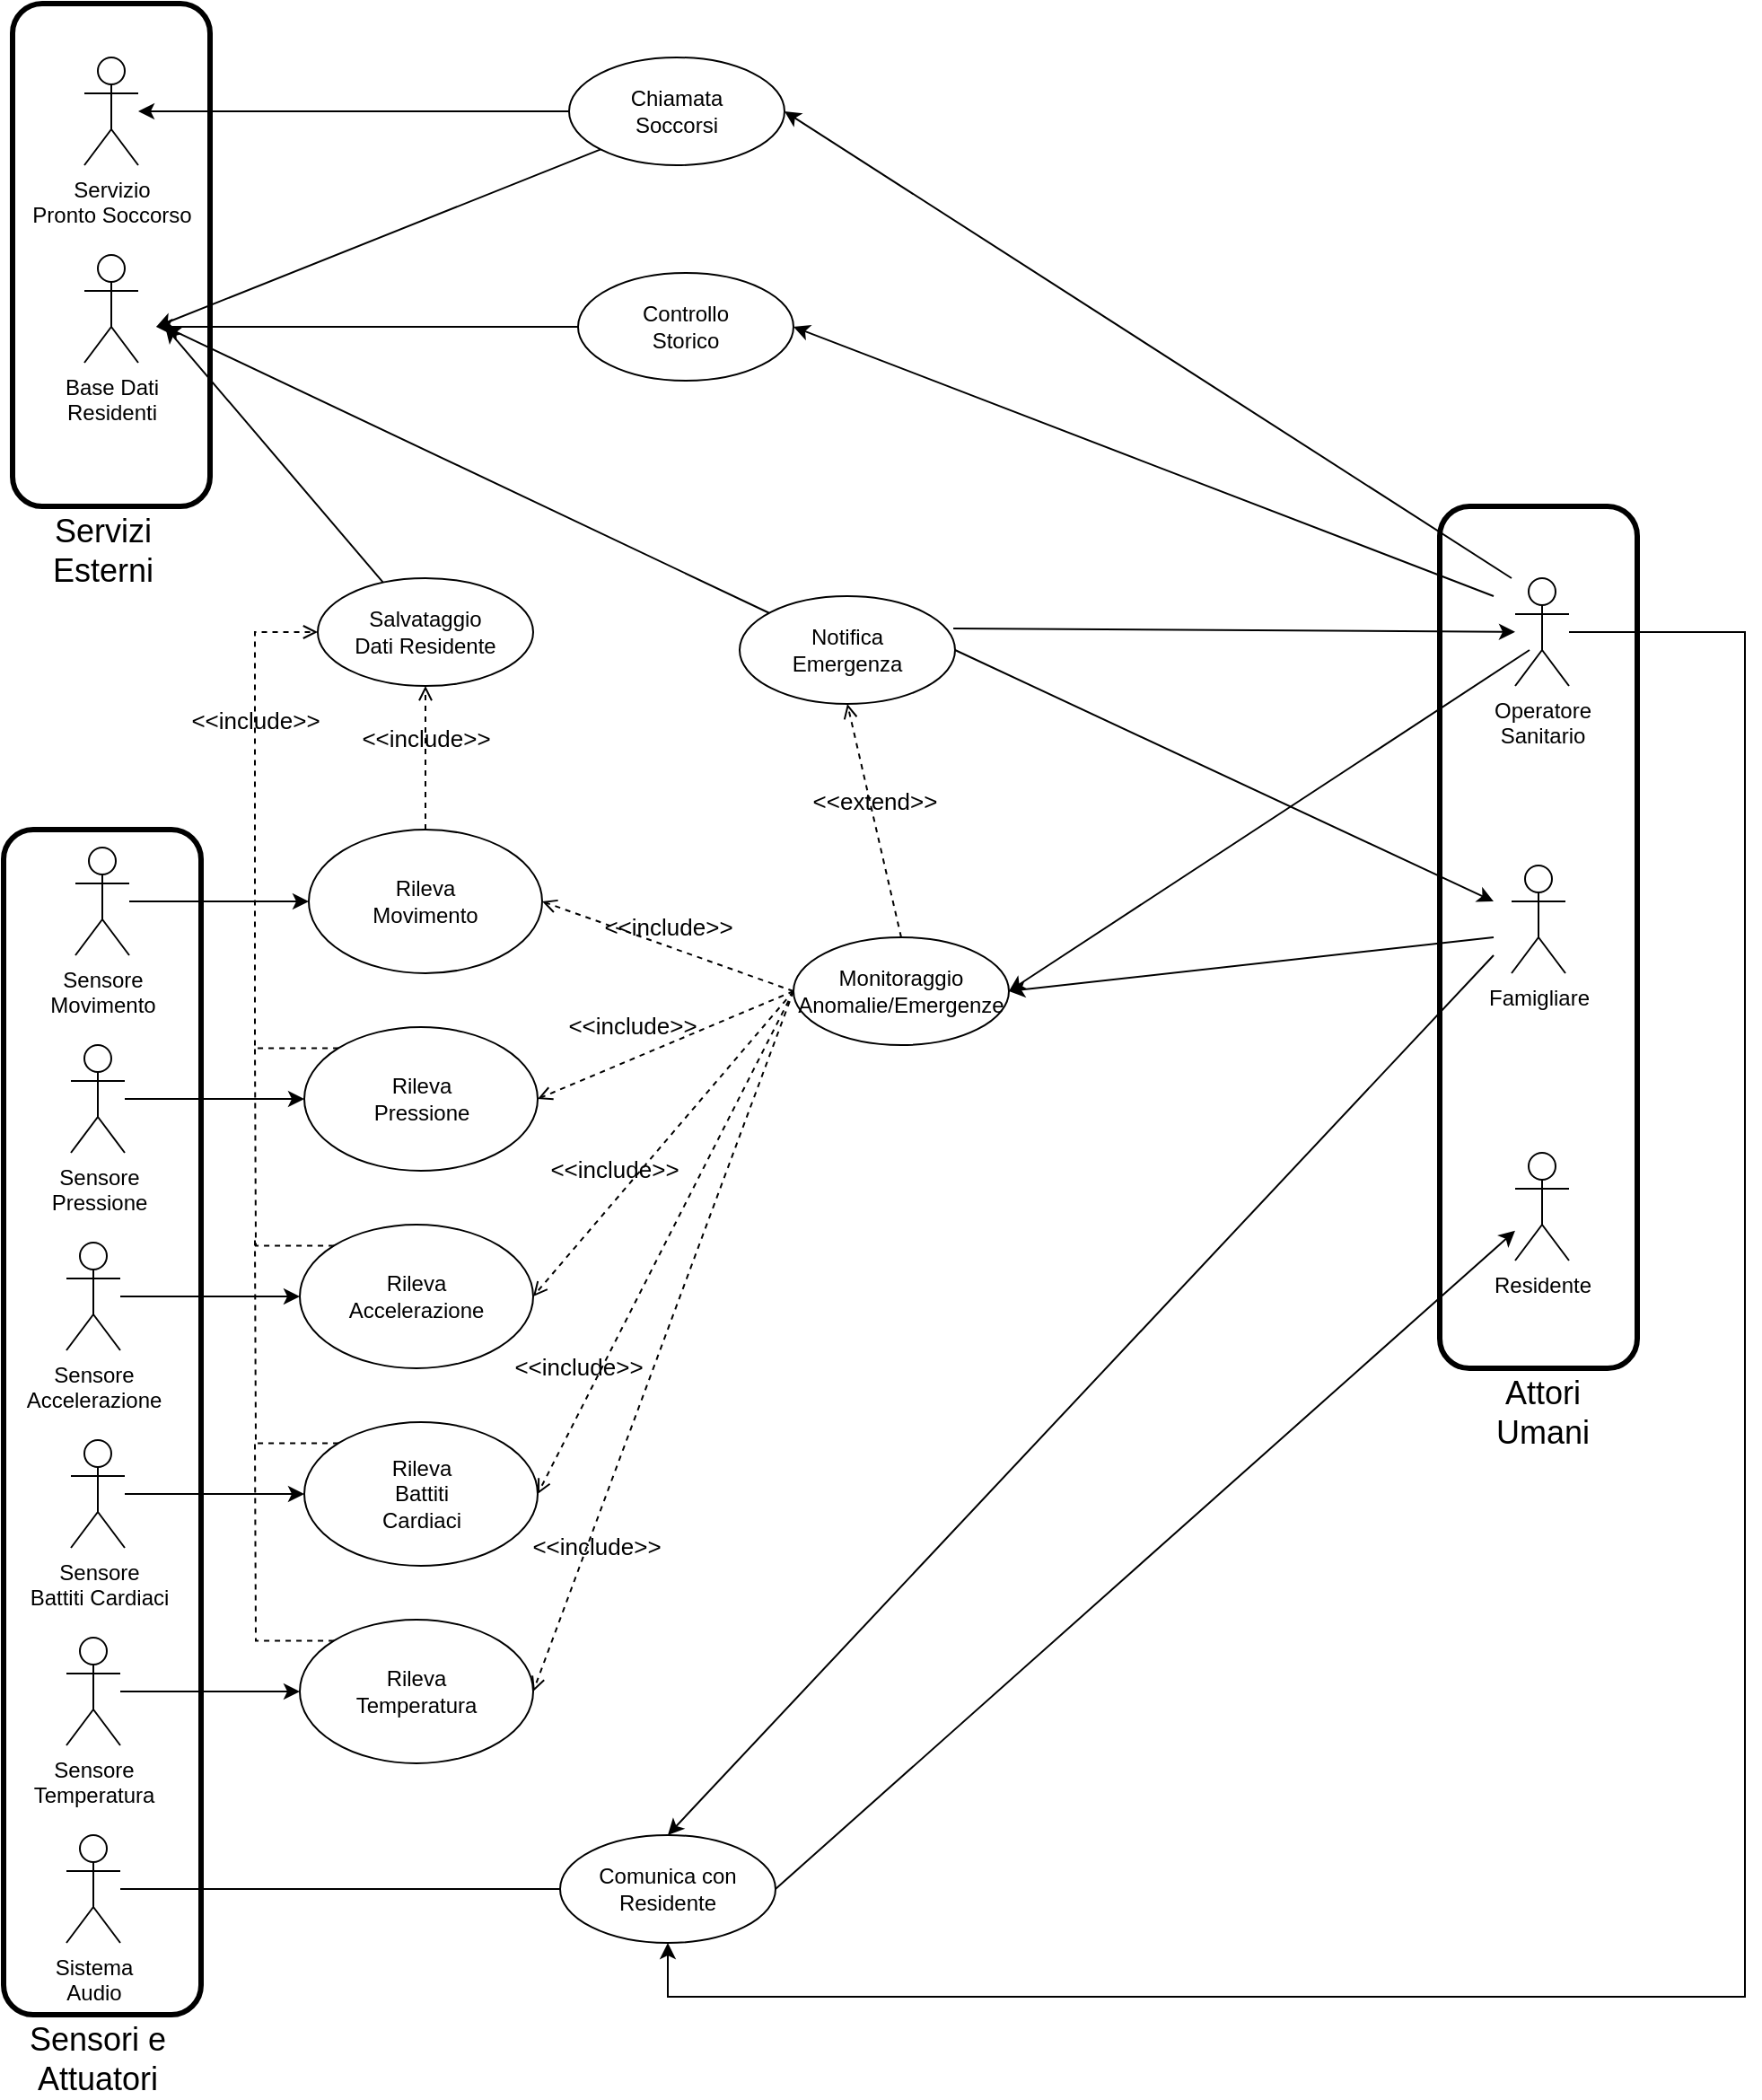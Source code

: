 <mxfile version="20.3.0" type="device"><diagram id="xuJB4tLdv7xrFmScMraw" name="Pagina-1"><mxGraphModel dx="1422" dy="2026" grid="1" gridSize="10" guides="1" tooltips="1" connect="1" arrows="1" fold="1" page="1" pageScale="1" pageWidth="827" pageHeight="1169" math="0" shadow="0"><root><mxCell id="0"/><mxCell id="1" parent="0"/><mxCell id="72Dr_-7PXUIAPF8C0Qgd-40" style="edgeStyle=none;rounded=0;orthogonalLoop=1;jettySize=auto;html=1;entryX=1;entryY=0.5;entryDx=0;entryDy=0;endArrow=none;endFill=0;startArrow=classic;startFill=1;" parent="1" source="72Dr_-7PXUIAPF8C0Qgd-1" target="72Dr_-7PXUIAPF8C0Qgd-32" edge="1"><mxGeometry relative="1" as="geometry"/></mxCell><mxCell id="72Dr_-7PXUIAPF8C0Qgd-1" value="Residente" style="shape=umlActor;verticalLabelPosition=bottom;verticalAlign=top;html=1;outlineConnect=0;" parent="1" vertex="1"><mxGeometry x="1112" y="360" width="30" height="60" as="geometry"/></mxCell><mxCell id="72Dr_-7PXUIAPF8C0Qgd-6" value="&lt;div&gt;Famigliare&lt;/div&gt;&lt;div&gt;&lt;br&gt;&lt;/div&gt;" style="shape=umlActor;verticalLabelPosition=bottom;verticalAlign=top;html=1;outlineConnect=0;" parent="1" vertex="1"><mxGeometry x="1110" y="200" width="30" height="60" as="geometry"/></mxCell><mxCell id="6CabbbqIoBdPRk_3IWgr-54" style="edgeStyle=orthogonalEdgeStyle;rounded=0;orthogonalLoop=1;jettySize=auto;html=1;fontSize=18;startArrow=none;startFill=0;endArrow=classic;endFill=1;entryX=0.5;entryY=1;entryDx=0;entryDy=0;" parent="1" source="72Dr_-7PXUIAPF8C0Qgd-7" target="72Dr_-7PXUIAPF8C0Qgd-32" edge="1"><mxGeometry relative="1" as="geometry"><Array as="points"><mxPoint x="1240" y="70"/><mxPoint x="1240" y="830"/><mxPoint x="640" y="830"/></Array><mxPoint x="590" y="830" as="targetPoint"/></mxGeometry></mxCell><mxCell id="72Dr_-7PXUIAPF8C0Qgd-7" value="&lt;div&gt;Operatore&lt;/div&gt;&lt;div&gt;Sanitario&lt;br&gt;&lt;/div&gt;" style="shape=umlActor;verticalLabelPosition=bottom;verticalAlign=top;html=1;outlineConnect=0;" parent="1" vertex="1"><mxGeometry x="1112" y="40" width="30" height="60" as="geometry"/></mxCell><mxCell id="72Dr_-7PXUIAPF8C0Qgd-29" value="" style="edgeStyle=orthogonalEdgeStyle;rounded=0;orthogonalLoop=1;jettySize=auto;html=1;entryX=0;entryY=0.5;entryDx=0;entryDy=0;" parent="1" source="72Dr_-7PXUIAPF8C0Qgd-9" target="6CabbbqIoBdPRk_3IWgr-52" edge="1"><mxGeometry relative="1" as="geometry"><mxPoint x="480" y="220" as="targetPoint"/></mxGeometry></mxCell><mxCell id="72Dr_-7PXUIAPF8C0Qgd-9" value="&lt;div&gt;Sensore&lt;/div&gt;&lt;div&gt;Movimento&lt;br&gt;&lt;/div&gt;" style="shape=umlActor;verticalLabelPosition=bottom;verticalAlign=top;html=1;outlineConnect=0;" parent="1" vertex="1"><mxGeometry x="310" y="190" width="30" height="60" as="geometry"/></mxCell><mxCell id="6CabbbqIoBdPRk_3IWgr-3" style="edgeStyle=orthogonalEdgeStyle;rounded=0;orthogonalLoop=1;jettySize=auto;html=1;fontSize=18;entryX=0;entryY=0.5;entryDx=0;entryDy=0;startArrow=none;startFill=0;endArrow=none;endFill=0;" parent="1" source="72Dr_-7PXUIAPF8C0Qgd-14" target="72Dr_-7PXUIAPF8C0Qgd-32" edge="1"><mxGeometry relative="1" as="geometry"><mxPoint x="305" y="770" as="targetPoint"/></mxGeometry></mxCell><mxCell id="72Dr_-7PXUIAPF8C0Qgd-14" value="&lt;div&gt;Sistema&lt;/div&gt;&lt;div&gt;Audio&lt;br&gt;&lt;/div&gt;" style="shape=umlActor;verticalLabelPosition=bottom;verticalAlign=top;html=1;outlineConnect=0;" parent="1" vertex="1"><mxGeometry x="305" y="740" width="30" height="60" as="geometry"/></mxCell><mxCell id="72Dr_-7PXUIAPF8C0Qgd-15" value="&lt;div&gt;Servizio&lt;/div&gt;&lt;div&gt;Pronto Soccorso&lt;br&gt;&lt;/div&gt;" style="shape=umlActor;verticalLabelPosition=bottom;verticalAlign=top;html=1;outlineConnect=0;" parent="1" vertex="1"><mxGeometry x="315" y="-250" width="30" height="60" as="geometry"/></mxCell><mxCell id="6CabbbqIoBdPRk_3IWgr-76" style="rounded=0;orthogonalLoop=1;jettySize=auto;html=1;fontSize=18;startArrow=classic;startFill=1;endArrow=none;endFill=0;" parent="1" target="6CabbbqIoBdPRk_3IWgr-75" edge="1"><mxGeometry relative="1" as="geometry"><mxPoint x="360" y="-100" as="sourcePoint"/></mxGeometry></mxCell><mxCell id="72Dr_-7PXUIAPF8C0Qgd-18" value="&lt;div&gt;Base Dati&lt;/div&gt;&lt;div&gt;Residenti&lt;br&gt;&lt;/div&gt;" style="shape=umlActor;verticalLabelPosition=bottom;verticalAlign=top;html=1;outlineConnect=0;" parent="1" vertex="1"><mxGeometry x="315" y="-140" width="30" height="60" as="geometry"/></mxCell><mxCell id="72Dr_-7PXUIAPF8C0Qgd-45" value="" style="edgeStyle=none;rounded=0;orthogonalLoop=1;jettySize=auto;html=1;startArrow=none;startFill=0;endArrow=classic;endFill=1;" parent="1" source="72Dr_-7PXUIAPF8C0Qgd-21" target="72Dr_-7PXUIAPF8C0Qgd-54" edge="1"><mxGeometry relative="1" as="geometry"><mxPoint x="481.5" y="550" as="targetPoint"/></mxGeometry></mxCell><mxCell id="72Dr_-7PXUIAPF8C0Qgd-21" value="&lt;div&gt;&lt;span style=&quot;background-color: initial;&quot;&gt;Sensore&lt;/span&gt;&lt;/div&gt;&lt;div&gt;&lt;span style=&quot;background-color: initial;&quot;&gt;Battiti Cardiaci&lt;br&gt;&lt;/span&gt;&lt;/div&gt;" style="shape=umlActor;verticalLabelPosition=bottom;verticalAlign=top;html=1;outlineConnect=0;" parent="1" vertex="1"><mxGeometry x="307.5" y="520" width="30" height="60" as="geometry"/></mxCell><mxCell id="72Dr_-7PXUIAPF8C0Qgd-32" value="&lt;div&gt;Comunica con&lt;/div&gt;&lt;div&gt;Residente&lt;br&gt;&lt;/div&gt;" style="ellipse;whiteSpace=wrap;html=1;verticalAlign=middle;" parent="1" vertex="1"><mxGeometry x="580" y="740" width="120" height="60" as="geometry"/></mxCell><mxCell id="72Dr_-7PXUIAPF8C0Qgd-54" value="&lt;div&gt;Rileva&lt;br&gt;&lt;/div&gt;&lt;div&gt;Battiti&lt;/div&gt;&lt;div&gt;Cardiaci&lt;br&gt;&lt;/div&gt;" style="ellipse;whiteSpace=wrap;html=1;" parent="1" vertex="1"><mxGeometry x="437.5" y="510" width="130" height="80" as="geometry"/></mxCell><mxCell id="72Dr_-7PXUIAPF8C0Qgd-64" value="&lt;div&gt;Controllo&lt;/div&gt;&lt;div&gt;Storico&lt;br&gt;&lt;/div&gt;" style="ellipse;whiteSpace=wrap;html=1;verticalAlign=middle;" parent="1" vertex="1"><mxGeometry x="590" y="-130" width="120" height="60" as="geometry"/></mxCell><mxCell id="6CabbbqIoBdPRk_3IWgr-63" style="edgeStyle=orthogonalEdgeStyle;rounded=0;orthogonalLoop=1;jettySize=auto;html=1;fontSize=18;startArrow=none;startFill=0;endArrow=classic;endFill=1;" parent="1" source="72Dr_-7PXUIAPF8C0Qgd-72" target="72Dr_-7PXUIAPF8C0Qgd-15" edge="1"><mxGeometry relative="1" as="geometry"/></mxCell><mxCell id="72Dr_-7PXUIAPF8C0Qgd-72" value="&lt;div&gt;Chiamata&lt;/div&gt;&lt;div&gt;Soccorsi&lt;br&gt;&lt;/div&gt;" style="ellipse;whiteSpace=wrap;html=1;verticalAlign=middle;" parent="1" vertex="1"><mxGeometry x="585" y="-250" width="120" height="60" as="geometry"/></mxCell><mxCell id="6zjW-kCq1m-5qwzICEYX-22" value="&lt;div&gt;Notifica&lt;/div&gt;&lt;div&gt;Emergenza&lt;br&gt;&lt;/div&gt;" style="ellipse;whiteSpace=wrap;html=1;verticalAlign=middle;" parent="1" vertex="1"><mxGeometry x="680" y="50" width="120" height="60" as="geometry"/></mxCell><mxCell id="6CabbbqIoBdPRk_3IWgr-1" value="" style="rounded=1;whiteSpace=wrap;html=1;fillColor=none;strokeWidth=3;" parent="1" vertex="1"><mxGeometry x="270" y="180" width="110" height="660" as="geometry"/></mxCell><mxCell id="6CabbbqIoBdPRk_3IWgr-2" value="Sensori e Attuatori" style="text;html=1;strokeColor=none;fillColor=none;align=center;verticalAlign=middle;whiteSpace=wrap;rounded=0;strokeWidth=3;fontSize=18;" parent="1" vertex="1"><mxGeometry x="275" y="850" width="95" height="30" as="geometry"/></mxCell><mxCell id="6CabbbqIoBdPRk_3IWgr-30" value="" style="endArrow=classic;html=1;rounded=0;fontSize=18;entryX=0.5;entryY=0;entryDx=0;entryDy=0;" parent="1" target="72Dr_-7PXUIAPF8C0Qgd-32" edge="1"><mxGeometry width="50" height="50" relative="1" as="geometry"><mxPoint x="1100" y="250" as="sourcePoint"/><mxPoint x="740" y="210" as="targetPoint"/></mxGeometry></mxCell><mxCell id="6CabbbqIoBdPRk_3IWgr-33" value="" style="endArrow=classic;html=1;rounded=0;fontSize=18;exitX=1;exitY=0.5;exitDx=0;exitDy=0;" parent="1" source="6zjW-kCq1m-5qwzICEYX-22" edge="1"><mxGeometry width="50" height="50" relative="1" as="geometry"><mxPoint x="1122" y="325.114" as="sourcePoint"/><mxPoint x="1100" y="220" as="targetPoint"/></mxGeometry></mxCell><mxCell id="6CabbbqIoBdPRk_3IWgr-40" value="" style="endArrow=classic;html=1;rounded=0;fontSize=18;entryX=1;entryY=0.5;entryDx=0;entryDy=0;" parent="1" target="72Dr_-7PXUIAPF8C0Qgd-72" edge="1"><mxGeometry width="50" height="50" relative="1" as="geometry"><mxPoint x="1110" y="40" as="sourcePoint"/><mxPoint x="1110" y="320" as="targetPoint"/></mxGeometry></mxCell><mxCell id="6CabbbqIoBdPRk_3IWgr-46" value="" style="endArrow=classic;html=1;rounded=0;fontSize=18;exitX=0.992;exitY=0.3;exitDx=0;exitDy=0;exitPerimeter=0;" parent="1" source="6zjW-kCq1m-5qwzICEYX-22" target="72Dr_-7PXUIAPF8C0Qgd-7" edge="1"><mxGeometry width="50" height="50" relative="1" as="geometry"><mxPoint x="1122" y="76" as="sourcePoint"/><mxPoint x="912" y="20" as="targetPoint"/></mxGeometry></mxCell><mxCell id="6CabbbqIoBdPRk_3IWgr-50" value="" style="endArrow=classic;html=1;rounded=0;fontSize=18;entryX=1;entryY=0.5;entryDx=0;entryDy=0;" parent="1" target="72Dr_-7PXUIAPF8C0Qgd-64" edge="1"><mxGeometry width="50" height="50" relative="1" as="geometry"><mxPoint x="1100" y="50" as="sourcePoint"/><mxPoint x="890" y="20" as="targetPoint"/></mxGeometry></mxCell><mxCell id="6CabbbqIoBdPRk_3IWgr-52" value="&lt;div&gt;Rileva&lt;/div&gt;&lt;div&gt;Movimento&lt;br&gt;&lt;/div&gt;" style="ellipse;whiteSpace=wrap;html=1;" parent="1" vertex="1"><mxGeometry x="440" y="180" width="130" height="80" as="geometry"/></mxCell><mxCell id="6CabbbqIoBdPRk_3IWgr-57" value="" style="rounded=1;whiteSpace=wrap;html=1;fillColor=none;strokeWidth=3;" parent="1" vertex="1"><mxGeometry x="1070" width="110" height="480" as="geometry"/></mxCell><mxCell id="6CabbbqIoBdPRk_3IWgr-58" value="&lt;div&gt;Attori&lt;/div&gt;&lt;div&gt;Umani&lt;br&gt;&lt;/div&gt;" style="text;html=1;strokeColor=none;fillColor=none;align=center;verticalAlign=middle;whiteSpace=wrap;rounded=0;strokeWidth=3;fontSize=18;" parent="1" vertex="1"><mxGeometry x="1079.5" y="490" width="95" height="30" as="geometry"/></mxCell><mxCell id="6CabbbqIoBdPRk_3IWgr-67" style="rounded=0;orthogonalLoop=1;jettySize=auto;html=1;fontSize=18;startArrow=classic;startFill=1;endArrow=none;endFill=0;entryX=0;entryY=1;entryDx=0;entryDy=0;" parent="1" target="72Dr_-7PXUIAPF8C0Qgd-72" edge="1"><mxGeometry relative="1" as="geometry"><mxPoint x="355" y="-100" as="sourcePoint"/><mxPoint x="355" y="-210" as="targetPoint"/></mxGeometry></mxCell><mxCell id="6CabbbqIoBdPRk_3IWgr-69" style="rounded=0;orthogonalLoop=1;jettySize=auto;html=1;fontSize=18;startArrow=classic;startFill=1;endArrow=none;endFill=0;entryX=0;entryY=0.5;entryDx=0;entryDy=0;" parent="1" target="72Dr_-7PXUIAPF8C0Qgd-64" edge="1"><mxGeometry relative="1" as="geometry"><mxPoint x="355" y="-100" as="sourcePoint"/><mxPoint x="595" y="-210" as="targetPoint"/></mxGeometry></mxCell><mxCell id="6CabbbqIoBdPRk_3IWgr-70" style="rounded=0;orthogonalLoop=1;jettySize=auto;html=1;fontSize=18;startArrow=classic;startFill=1;endArrow=none;endFill=0;" parent="1" target="6zjW-kCq1m-5qwzICEYX-22" edge="1"><mxGeometry relative="1" as="geometry"><mxPoint x="360" y="-100" as="sourcePoint"/><mxPoint x="595" y="-20" as="targetPoint"/></mxGeometry></mxCell><mxCell id="6CabbbqIoBdPRk_3IWgr-75" value="&lt;div&gt;Salvataggio&lt;/div&gt;&lt;div&gt;Dati Residente&lt;br&gt;&lt;/div&gt;" style="ellipse;whiteSpace=wrap;html=1;verticalAlign=middle;" parent="1" vertex="1"><mxGeometry x="445" y="40" width="120" height="60" as="geometry"/></mxCell><mxCell id="6CabbbqIoBdPRk_3IWgr-81" value="" style="rounded=1;whiteSpace=wrap;html=1;fillColor=none;strokeWidth=3;" parent="1" vertex="1"><mxGeometry x="275" y="-280" width="110" height="280" as="geometry"/></mxCell><mxCell id="6CabbbqIoBdPRk_3IWgr-82" value="&amp;lt;&amp;lt;include&amp;gt;&amp;gt;" style="html=1;verticalAlign=bottom;labelBackgroundColor=none;endArrow=open;endFill=0;dashed=1;rounded=0;fontSize=13;exitX=0;exitY=0.5;exitDx=0;exitDy=0;entryX=1;entryY=0.5;entryDx=0;entryDy=0;" parent="1" source="6CabbbqIoBdPRk_3IWgr-83" target="6CabbbqIoBdPRk_3IWgr-52" edge="1"><mxGeometry width="160" relative="1" as="geometry"><mxPoint x="20" y="-71" as="sourcePoint"/><mxPoint x="180" y="-71" as="targetPoint"/></mxGeometry></mxCell><mxCell id="6CabbbqIoBdPRk_3IWgr-83" value="&lt;div&gt;Monitoraggio&lt;/div&gt;&lt;div&gt;Anomalie/Emergenze&lt;br&gt;&lt;/div&gt;" style="ellipse;whiteSpace=wrap;html=1;verticalAlign=middle;" parent="1" vertex="1"><mxGeometry x="710" y="240" width="120" height="60" as="geometry"/></mxCell><mxCell id="6CabbbqIoBdPRk_3IWgr-84" value="&amp;lt;&amp;lt;include&amp;gt;&amp;gt;" style="html=1;verticalAlign=bottom;labelBackgroundColor=none;endArrow=open;endFill=0;dashed=1;rounded=0;fontSize=13;exitX=0;exitY=0.5;exitDx=0;exitDy=0;entryX=1;entryY=0.5;entryDx=0;entryDy=0;" parent="1" source="6CabbbqIoBdPRk_3IWgr-83" target="72Dr_-7PXUIAPF8C0Qgd-54" edge="1"><mxGeometry x="0.595" y="-7" width="160" relative="1" as="geometry"><mxPoint x="660" y="290" as="sourcePoint"/><mxPoint x="580" y="230" as="targetPoint"/><mxPoint as="offset"/></mxGeometry></mxCell><mxCell id="6CabbbqIoBdPRk_3IWgr-86" value="&amp;lt;&amp;lt;extend&amp;gt;&amp;gt;" style="html=1;verticalAlign=bottom;labelBackgroundColor=none;endArrow=open;endFill=0;dashed=1;rounded=0;fontSize=13;entryX=0.5;entryY=1;entryDx=0;entryDy=0;exitX=0.5;exitY=0;exitDx=0;exitDy=0;" parent="1" source="6CabbbqIoBdPRk_3IWgr-83" target="6zjW-kCq1m-5qwzICEYX-22" edge="1"><mxGeometry width="160" relative="1" as="geometry"><mxPoint x="600" y="220" as="sourcePoint"/><mxPoint x="760" y="220" as="targetPoint"/></mxGeometry></mxCell><mxCell id="6CabbbqIoBdPRk_3IWgr-87" value="" style="endArrow=none;html=1;rounded=0;fontSize=18;exitX=1;exitY=0.5;exitDx=0;exitDy=0;startArrow=classic;startFill=1;endFill=0;" parent="1" source="6CabbbqIoBdPRk_3IWgr-83" edge="1"><mxGeometry width="50" height="50" relative="1" as="geometry"><mxPoint x="809.04" y="78" as="sourcePoint"/><mxPoint x="1120" y="80" as="targetPoint"/></mxGeometry></mxCell><mxCell id="6CabbbqIoBdPRk_3IWgr-88" value="" style="endArrow=none;html=1;rounded=0;fontSize=18;exitX=1;exitY=0.5;exitDx=0;exitDy=0;startArrow=classic;startFill=1;endFill=0;" parent="1" source="6CabbbqIoBdPRk_3IWgr-83" edge="1"><mxGeometry width="50" height="50" relative="1" as="geometry"><mxPoint x="810" y="270" as="sourcePoint"/><mxPoint x="1100" y="240" as="targetPoint"/></mxGeometry></mxCell><mxCell id="6CabbbqIoBdPRk_3IWgr-89" value="&amp;lt;&amp;lt;include&amp;gt;&amp;gt;" style="html=1;verticalAlign=bottom;labelBackgroundColor=none;endArrow=open;endFill=0;dashed=1;rounded=0;fontSize=13;exitX=0.5;exitY=0;exitDx=0;exitDy=0;" parent="1" source="6CabbbqIoBdPRk_3IWgr-52" target="6CabbbqIoBdPRk_3IWgr-75" edge="1"><mxGeometry width="160" relative="1" as="geometry"><mxPoint x="720" y="280" as="sourcePoint"/><mxPoint x="580" y="230" as="targetPoint"/></mxGeometry></mxCell><mxCell id="6CabbbqIoBdPRk_3IWgr-91" value="&lt;div&gt;Servizi&lt;/div&gt;&lt;div&gt;Esterni&lt;br&gt;&lt;/div&gt;" style="text;html=1;strokeColor=none;fillColor=none;align=center;verticalAlign=middle;whiteSpace=wrap;rounded=0;strokeWidth=3;fontSize=18;" parent="1" vertex="1"><mxGeometry x="277.5" y="10" width="95" height="30" as="geometry"/></mxCell><mxCell id="j27Jo4SRmVjsZhWqEWs0-1" value="" style="edgeStyle=orthogonalEdgeStyle;rounded=0;orthogonalLoop=1;jettySize=auto;html=1;entryX=0;entryY=0.5;entryDx=0;entryDy=0;" parent="1" source="j27Jo4SRmVjsZhWqEWs0-2" target="j27Jo4SRmVjsZhWqEWs0-3" edge="1"><mxGeometry relative="1" as="geometry"><mxPoint x="477.5" y="330" as="targetPoint"/></mxGeometry></mxCell><mxCell id="j27Jo4SRmVjsZhWqEWs0-2" value="&lt;div&gt;Sensore&lt;/div&gt;&lt;div&gt;Pressione&lt;br&gt;&lt;/div&gt;" style="shape=umlActor;verticalLabelPosition=bottom;verticalAlign=top;html=1;outlineConnect=0;" parent="1" vertex="1"><mxGeometry x="307.5" y="300" width="30" height="60" as="geometry"/></mxCell><mxCell id="j27Jo4SRmVjsZhWqEWs0-3" value="&lt;div&gt;Rileva&lt;/div&gt;&lt;div&gt;Pressione&lt;br&gt;&lt;/div&gt;" style="ellipse;whiteSpace=wrap;html=1;" parent="1" vertex="1"><mxGeometry x="437.5" y="290" width="130" height="80" as="geometry"/></mxCell><mxCell id="j27Jo4SRmVjsZhWqEWs0-4" value="" style="edgeStyle=orthogonalEdgeStyle;rounded=0;orthogonalLoop=1;jettySize=auto;html=1;entryX=0;entryY=0.5;entryDx=0;entryDy=0;" parent="1" source="j27Jo4SRmVjsZhWqEWs0-5" target="j27Jo4SRmVjsZhWqEWs0-6" edge="1"><mxGeometry relative="1" as="geometry"><mxPoint x="475" y="440" as="targetPoint"/></mxGeometry></mxCell><mxCell id="j27Jo4SRmVjsZhWqEWs0-5" value="&lt;div&gt;Sensore&lt;/div&gt;&lt;div&gt;Accelerazione&lt;br&gt;&lt;/div&gt;" style="shape=umlActor;verticalLabelPosition=bottom;verticalAlign=top;html=1;outlineConnect=0;" parent="1" vertex="1"><mxGeometry x="305" y="410" width="30" height="60" as="geometry"/></mxCell><mxCell id="j27Jo4SRmVjsZhWqEWs0-6" value="&lt;div&gt;Rileva&lt;/div&gt;&lt;div&gt;Accelerazione&lt;br&gt;&lt;/div&gt;" style="ellipse;whiteSpace=wrap;html=1;" parent="1" vertex="1"><mxGeometry x="435" y="400" width="130" height="80" as="geometry"/></mxCell><mxCell id="j27Jo4SRmVjsZhWqEWs0-9" value="" style="edgeStyle=orthogonalEdgeStyle;rounded=0;orthogonalLoop=1;jettySize=auto;html=1;entryX=0;entryY=0.5;entryDx=0;entryDy=0;" parent="1" source="j27Jo4SRmVjsZhWqEWs0-10" target="j27Jo4SRmVjsZhWqEWs0-11" edge="1"><mxGeometry relative="1" as="geometry"><mxPoint x="475" y="660" as="targetPoint"/></mxGeometry></mxCell><mxCell id="j27Jo4SRmVjsZhWqEWs0-10" value="&lt;div&gt;Sensore&lt;/div&gt;&lt;div&gt;Temperatura&lt;br&gt;&lt;/div&gt;" style="shape=umlActor;verticalLabelPosition=bottom;verticalAlign=top;html=1;outlineConnect=0;" parent="1" vertex="1"><mxGeometry x="305" y="630" width="30" height="60" as="geometry"/></mxCell><mxCell id="j27Jo4SRmVjsZhWqEWs0-11" value="&lt;div&gt;Rileva&lt;/div&gt;&lt;div&gt;Temperatura&lt;br&gt;&lt;/div&gt;" style="ellipse;whiteSpace=wrap;html=1;" parent="1" vertex="1"><mxGeometry x="435" y="620" width="130" height="80" as="geometry"/></mxCell><mxCell id="j27Jo4SRmVjsZhWqEWs0-13" value="&amp;lt;&amp;lt;include&amp;gt;&amp;gt;" style="html=1;verticalAlign=bottom;labelBackgroundColor=none;endArrow=open;endFill=0;dashed=1;rounded=0;fontSize=13;entryX=1;entryY=0.5;entryDx=0;entryDy=0;" parent="1" target="j27Jo4SRmVjsZhWqEWs0-3" edge="1"><mxGeometry x="0.224" y="-7" width="160" relative="1" as="geometry"><mxPoint x="710" y="270" as="sourcePoint"/><mxPoint x="580" y="230" as="targetPoint"/><mxPoint as="offset"/></mxGeometry></mxCell><mxCell id="j27Jo4SRmVjsZhWqEWs0-14" value="&amp;lt;&amp;lt;include&amp;gt;&amp;gt;" style="html=1;verticalAlign=bottom;labelBackgroundColor=none;endArrow=open;endFill=0;dashed=1;rounded=0;fontSize=13;exitX=0;exitY=0.5;exitDx=0;exitDy=0;entryX=1;entryY=0.5;entryDx=0;entryDy=0;" parent="1" source="6CabbbqIoBdPRk_3IWgr-83" target="j27Jo4SRmVjsZhWqEWs0-6" edge="1"><mxGeometry x="0.33" y="-5" width="160" relative="1" as="geometry"><mxPoint x="730" y="290" as="sourcePoint"/><mxPoint x="590" y="240" as="targetPoint"/><mxPoint as="offset"/></mxGeometry></mxCell><mxCell id="j27Jo4SRmVjsZhWqEWs0-15" value="&amp;lt;&amp;lt;include&amp;gt;&amp;gt;" style="html=1;verticalAlign=bottom;labelBackgroundColor=none;endArrow=open;endFill=0;dashed=1;rounded=0;fontSize=13;entryX=1;entryY=0.5;entryDx=0;entryDy=0;" parent="1" target="j27Jo4SRmVjsZhWqEWs0-11" edge="1"><mxGeometry x="0.626" y="8" width="160" relative="1" as="geometry"><mxPoint x="710" y="270" as="sourcePoint"/><mxPoint x="600" y="250" as="targetPoint"/><mxPoint as="offset"/></mxGeometry></mxCell><mxCell id="j27Jo4SRmVjsZhWqEWs0-16" value="&amp;lt;&amp;lt;include&amp;gt;&amp;gt;" style="html=1;verticalAlign=bottom;labelBackgroundColor=none;endArrow=open;endFill=0;dashed=1;rounded=0;fontSize=13;exitX=0;exitY=0;exitDx=0;exitDy=0;edgeStyle=orthogonalEdgeStyle;entryX=0;entryY=0.5;entryDx=0;entryDy=0;" parent="1" source="j27Jo4SRmVjsZhWqEWs0-3" target="6CabbbqIoBdPRk_3IWgr-75" edge="1"><mxGeometry x="0.393" width="160" relative="1" as="geometry"><mxPoint x="750" y="310" as="sourcePoint"/><mxPoint x="420" y="140" as="targetPoint"/><Array as="points"><mxPoint x="410" y="302"/><mxPoint x="410" y="70"/></Array><mxPoint as="offset"/></mxGeometry></mxCell><mxCell id="j27Jo4SRmVjsZhWqEWs0-19" value="" style="endArrow=none;dashed=1;html=1;rounded=0;exitX=0;exitY=0;exitDx=0;exitDy=0;edgeStyle=orthogonalEdgeStyle;" parent="1" source="j27Jo4SRmVjsZhWqEWs0-6" edge="1"><mxGeometry width="50" height="50" relative="1" as="geometry"><mxPoint x="700" y="330" as="sourcePoint"/><mxPoint x="410" y="300" as="targetPoint"/></mxGeometry></mxCell><mxCell id="j27Jo4SRmVjsZhWqEWs0-21" value="" style="endArrow=none;dashed=1;html=1;rounded=0;exitX=0;exitY=0;exitDx=0;exitDy=0;edgeStyle=orthogonalEdgeStyle;" parent="1" source="72Dr_-7PXUIAPF8C0Qgd-54" edge="1"><mxGeometry width="50" height="50" relative="1" as="geometry"><mxPoint x="454.038" y="519.996" as="sourcePoint"/><mxPoint x="410" y="408.28" as="targetPoint"/></mxGeometry></mxCell><mxCell id="j27Jo4SRmVjsZhWqEWs0-22" value="" style="endArrow=none;dashed=1;html=1;rounded=0;exitX=0;exitY=0;exitDx=0;exitDy=0;edgeStyle=orthogonalEdgeStyle;" parent="1" source="j27Jo4SRmVjsZhWqEWs0-11" edge="1"><mxGeometry width="50" height="50" relative="1" as="geometry"><mxPoint x="474.038" y="431.716" as="sourcePoint"/><mxPoint x="410" y="520" as="targetPoint"/></mxGeometry></mxCell></root></mxGraphModel></diagram></mxfile>